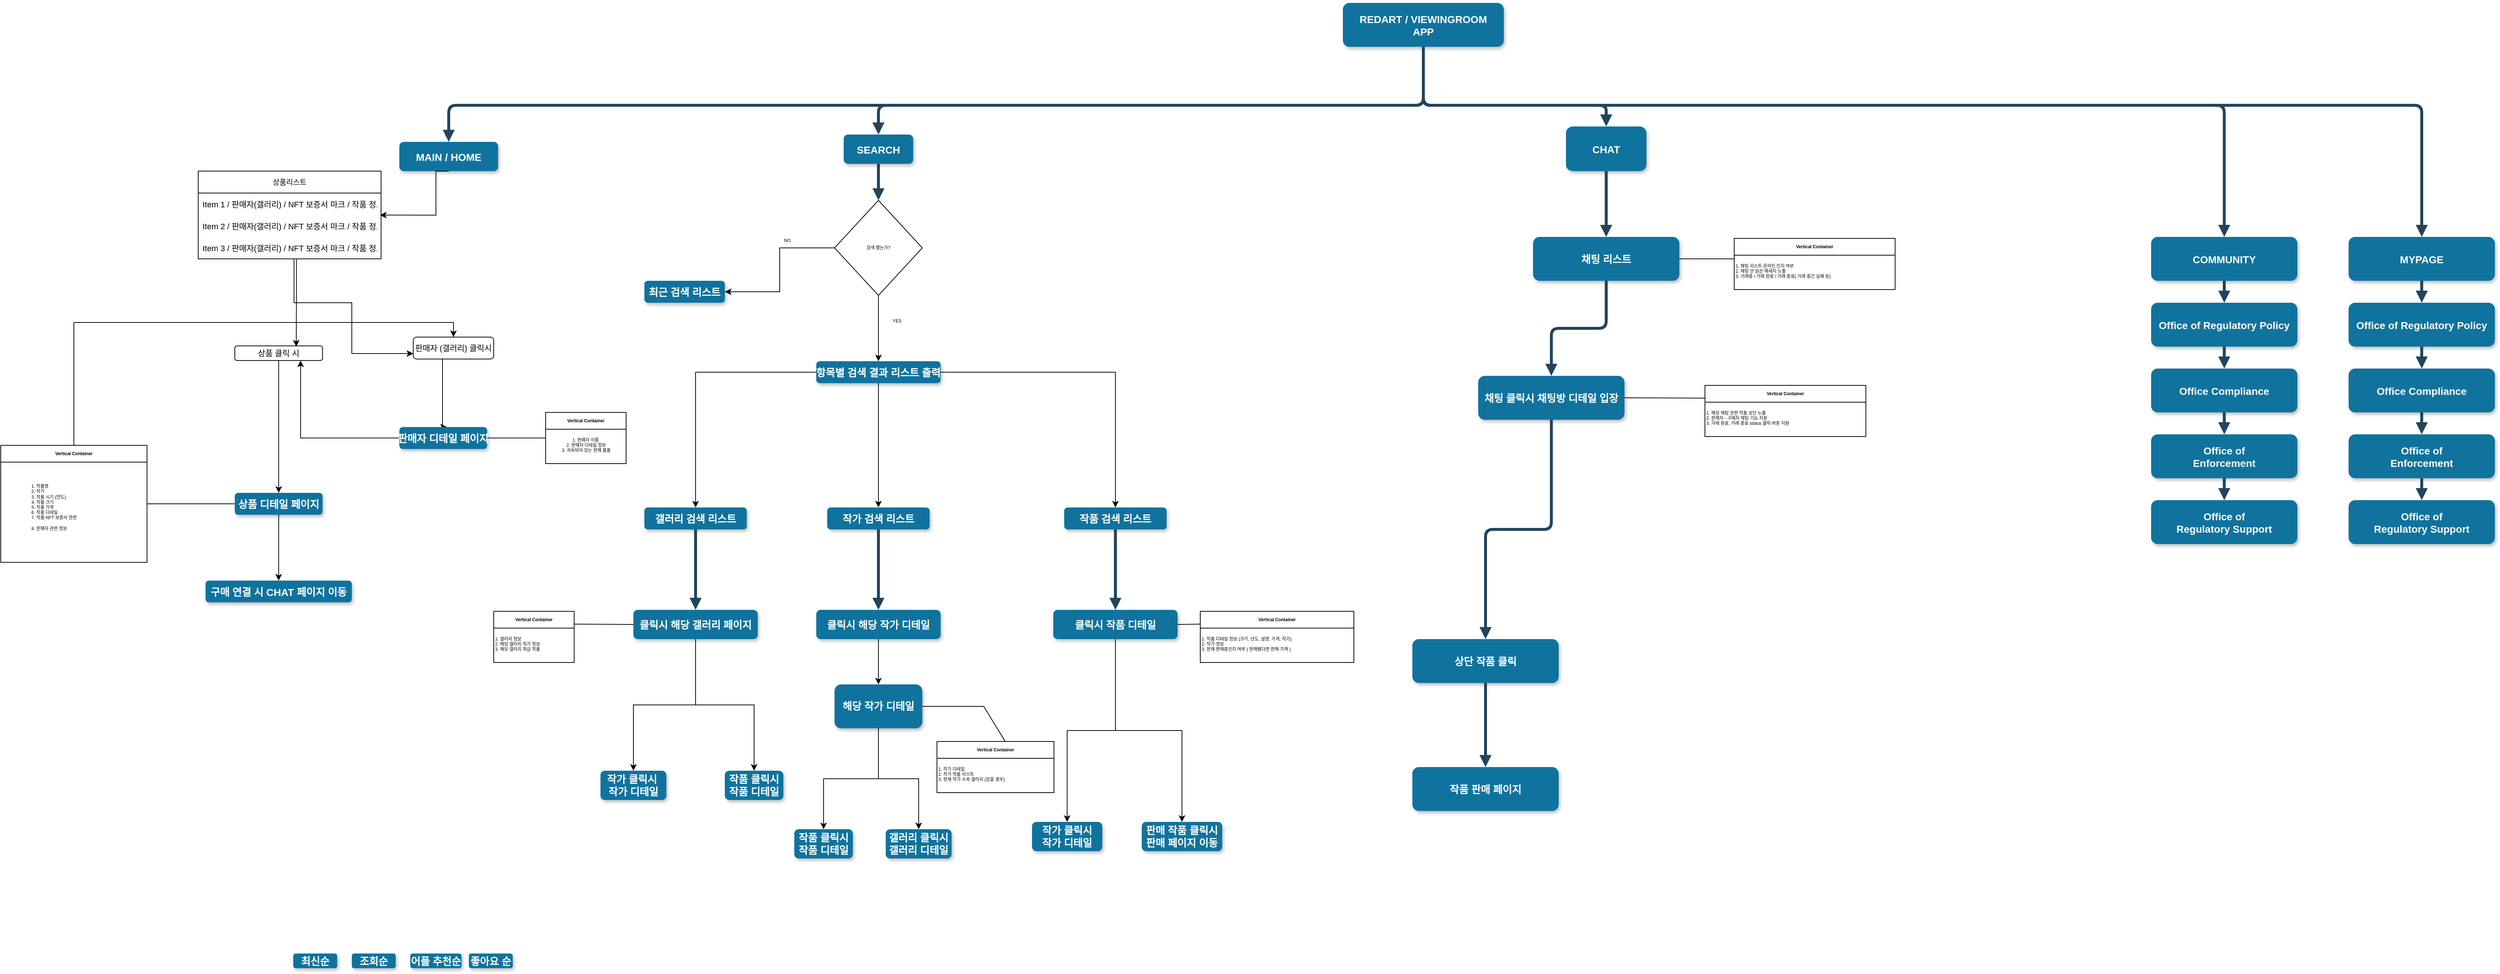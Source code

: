 <mxfile version="16.2.6" type="github">
  <diagram name="Page-1" id="97916047-d0de-89f5-080d-49f4d83e522f">
    <mxGraphModel dx="2937.5" dy="843" grid="1" gridSize="10" guides="1" tooltips="1" connect="1" arrows="1" fold="1" page="1" pageScale="1.5" pageWidth="1169" pageHeight="827" background="none" math="0" shadow="0">
      <root>
        <mxCell id="0" />
        <mxCell id="1" parent="0" />
        <mxCell id="3" value="REDART / VIEWINGROOM&#xa;APP" style="rounded=1;fillColor=#10739E;strokeColor=none;shadow=1;gradientColor=none;fontStyle=1;fontColor=#FFFFFF;fontSize=14;" parent="1" vertex="1">
          <mxGeometry x="805" y="30" width="220" height="60" as="geometry" />
        </mxCell>
        <mxCell id="8" value="MAIN / HOME" style="rounded=1;fillColor=#10739E;strokeColor=none;shadow=1;gradientColor=none;fontStyle=1;fontColor=#FFFFFF;fontSize=14;" parent="1" vertex="1">
          <mxGeometry x="-485" y="220" width="135" height="40" as="geometry" />
        </mxCell>
        <mxCell id="2zvDSiaRfBO-3n8Pwa8q-91" style="edgeStyle=orthogonalEdgeStyle;rounded=0;orthogonalLoop=1;jettySize=auto;html=1;fontSize=11;exitX=0.537;exitY=1.025;exitDx=0;exitDy=0;exitPerimeter=0;entryX=0.7;entryY=0.05;entryDx=0;entryDy=0;entryPerimeter=0;" edge="1" parent="1" source="2zvDSiaRfBO-3n8Pwa8q-101" target="2zvDSiaRfBO-3n8Pwa8q-88">
          <mxGeometry relative="1" as="geometry">
            <mxPoint x="-626" y="450" as="targetPoint" />
          </mxGeometry>
        </mxCell>
        <mxCell id="2zvDSiaRfBO-3n8Pwa8q-93" style="edgeStyle=orthogonalEdgeStyle;rounded=0;orthogonalLoop=1;jettySize=auto;html=1;fontSize=11;exitX=0.524;exitY=1.025;exitDx=0;exitDy=0;exitPerimeter=0;entryX=0;entryY=0.75;entryDx=0;entryDy=0;" edge="1" parent="1" source="2zvDSiaRfBO-3n8Pwa8q-101" target="2zvDSiaRfBO-3n8Pwa8q-89">
          <mxGeometry relative="1" as="geometry">
            <mxPoint x="-549.95" y="387.12" as="sourcePoint" />
            <mxPoint x="-485" y="510" as="targetPoint" />
            <Array as="points">
              <mxPoint x="-629" y="440" />
              <mxPoint x="-550" y="440" />
              <mxPoint x="-550" y="510" />
            </Array>
          </mxGeometry>
        </mxCell>
        <mxCell id="2zvDSiaRfBO-3n8Pwa8q-102" style="edgeStyle=orthogonalEdgeStyle;rounded=0;orthogonalLoop=1;jettySize=auto;html=1;exitX=0.5;exitY=1;exitDx=0;exitDy=0;entryX=0.994;entryY=0.006;entryDx=0;entryDy=0;fontSize=6;entryPerimeter=0;" edge="1" parent="1" source="8" target="2zvDSiaRfBO-3n8Pwa8q-100">
          <mxGeometry relative="1" as="geometry">
            <mxPoint x="-390.0" y="315" as="sourcePoint" />
            <Array as="points">
              <mxPoint x="-435" y="320" />
            </Array>
          </mxGeometry>
        </mxCell>
        <mxCell id="10" value="최신순" style="rounded=1;fillColor=#10739E;strokeColor=none;shadow=1;gradientColor=none;fontStyle=1;fontColor=#FFFFFF;fontSize=14;" parent="1" vertex="1">
          <mxGeometry x="-630" y="1330" width="60" height="20" as="geometry" />
        </mxCell>
        <mxCell id="2zvDSiaRfBO-3n8Pwa8q-83" value="" style="edgeStyle=orthogonalEdgeStyle;rounded=0;orthogonalLoop=1;jettySize=auto;html=1;" edge="1" parent="1" source="11">
          <mxGeometry relative="1" as="geometry">
            <mxPoint x="-650" y="820" as="targetPoint" />
          </mxGeometry>
        </mxCell>
        <mxCell id="11" value="상품 디테일 페이지" style="rounded=1;fillColor=#10739E;strokeColor=none;shadow=1;gradientColor=none;fontStyle=1;fontColor=#FFFFFF;fontSize=14;" parent="1" vertex="1">
          <mxGeometry x="-710" y="700" width="120" height="30" as="geometry" />
        </mxCell>
        <mxCell id="12" value="구매 연결 시 CHAT 페이지 이동" style="rounded=1;fillColor=#10739E;strokeColor=none;shadow=1;gradientColor=none;fontStyle=1;fontColor=#FFFFFF;fontSize=14;" parent="1" vertex="1">
          <mxGeometry x="-750" y="820" width="200" height="29.75" as="geometry" />
        </mxCell>
        <mxCell id="13" value="SEARCH" style="rounded=1;fillColor=#10739E;strokeColor=none;shadow=1;gradientColor=none;fontStyle=1;fontColor=#FFFFFF;fontSize=14;" parent="1" vertex="1">
          <mxGeometry x="122.5" y="210" width="95" height="40" as="geometry" />
        </mxCell>
        <mxCell id="2zvDSiaRfBO-3n8Pwa8q-134" style="edgeStyle=orthogonalEdgeStyle;rounded=0;orthogonalLoop=1;jettySize=auto;html=1;entryX=0.5;entryY=0;entryDx=0;entryDy=0;fontSize=6;" edge="1" parent="1" source="14" target="15">
          <mxGeometry relative="1" as="geometry" />
        </mxCell>
        <mxCell id="2zvDSiaRfBO-3n8Pwa8q-135" style="edgeStyle=orthogonalEdgeStyle;rounded=0;orthogonalLoop=1;jettySize=auto;html=1;fontSize=6;" edge="1" parent="1" source="14" target="2zvDSiaRfBO-3n8Pwa8q-128">
          <mxGeometry relative="1" as="geometry" />
        </mxCell>
        <mxCell id="2zvDSiaRfBO-3n8Pwa8q-136" style="edgeStyle=orthogonalEdgeStyle;rounded=0;orthogonalLoop=1;jettySize=auto;html=1;fontSize=6;" edge="1" parent="1" source="14" target="2zvDSiaRfBO-3n8Pwa8q-131">
          <mxGeometry relative="1" as="geometry" />
        </mxCell>
        <mxCell id="14" value="항목별 검색 결과 리스트 출력" style="rounded=1;fillColor=#10739E;strokeColor=none;shadow=1;gradientColor=none;fontStyle=1;fontColor=#FFFFFF;fontSize=14;" parent="1" vertex="1">
          <mxGeometry x="85" y="520" width="170" height="30" as="geometry" />
        </mxCell>
        <mxCell id="15" value="갤러리 검색 리스트" style="rounded=1;fillColor=#10739E;strokeColor=none;shadow=1;gradientColor=none;fontStyle=1;fontColor=#FFFFFF;fontSize=14;" parent="1" vertex="1">
          <mxGeometry x="-150" y="720" width="140" height="30" as="geometry" />
        </mxCell>
        <mxCell id="2zvDSiaRfBO-3n8Pwa8q-148" value="" style="edgeStyle=orthogonalEdgeStyle;rounded=0;orthogonalLoop=1;jettySize=auto;html=1;fontSize=6;" edge="1" parent="1" source="16" target="2zvDSiaRfBO-3n8Pwa8q-147">
          <mxGeometry relative="1" as="geometry" />
        </mxCell>
        <mxCell id="2zvDSiaRfBO-3n8Pwa8q-150" value="" style="edgeStyle=orthogonalEdgeStyle;rounded=0;orthogonalLoop=1;jettySize=auto;html=1;fontSize=6;" edge="1" parent="1" source="16" target="2zvDSiaRfBO-3n8Pwa8q-149">
          <mxGeometry relative="1" as="geometry" />
        </mxCell>
        <mxCell id="16" value="클릭시 해당 갤러리 페이지" style="rounded=1;fillColor=#10739E;strokeColor=none;shadow=1;gradientColor=none;fontStyle=1;fontColor=#FFFFFF;fontSize=14;" parent="1" vertex="1">
          <mxGeometry x="-165" y="860" width="170" height="40" as="geometry" />
        </mxCell>
        <mxCell id="18" value="CHAT" style="rounded=1;fillColor=#10739E;strokeColor=none;shadow=1;gradientColor=none;fontStyle=1;fontColor=#FFFFFF;fontSize=14;" parent="1" vertex="1">
          <mxGeometry x="1110" y="199" width="110" height="61" as="geometry" />
        </mxCell>
        <mxCell id="19" value="채팅 리스트" style="rounded=1;fillColor=#10739E;strokeColor=none;shadow=1;gradientColor=none;fontStyle=1;fontColor=#FFFFFF;fontSize=14;" parent="1" vertex="1">
          <mxGeometry x="1065" y="350" width="200" height="60" as="geometry" />
        </mxCell>
        <mxCell id="20" value="채팅 클릭시 채팅방 디테일 입장" style="rounded=1;fillColor=#10739E;strokeColor=none;shadow=1;gradientColor=none;fontStyle=1;fontColor=#FFFFFF;fontSize=14;" parent="1" vertex="1">
          <mxGeometry x="990" y="540" width="200" height="60" as="geometry" />
        </mxCell>
        <mxCell id="21" value="상단 작품 클릭" style="rounded=1;fillColor=#10739E;strokeColor=none;shadow=1;gradientColor=none;fontStyle=1;fontColor=#FFFFFF;fontSize=14;" parent="1" vertex="1">
          <mxGeometry x="900" y="900" width="200" height="60" as="geometry" />
        </mxCell>
        <mxCell id="22" value="작품 판매 페이지" style="rounded=1;fillColor=#10739E;strokeColor=none;shadow=1;gradientColor=none;fontStyle=1;fontColor=#FFFFFF;fontSize=14;" parent="1" vertex="1">
          <mxGeometry x="900" y="1075" width="200" height="60" as="geometry" />
        </mxCell>
        <mxCell id="23" value="COMMUNITY" style="rounded=1;fillColor=#10739E;strokeColor=none;shadow=1;gradientColor=none;fontStyle=1;fontColor=#FFFFFF;fontSize=14;" parent="1" vertex="1">
          <mxGeometry x="1910" y="350" width="200" height="60" as="geometry" />
        </mxCell>
        <mxCell id="24" value="Office of Regulatory Policy" style="rounded=1;fillColor=#10739E;strokeColor=none;shadow=1;gradientColor=none;fontStyle=1;fontColor=#FFFFFF;fontSize=14;" parent="1" vertex="1">
          <mxGeometry x="1910" y="440" width="200" height="60" as="geometry" />
        </mxCell>
        <mxCell id="25" value="Office Compliance" style="rounded=1;fillColor=#10739E;strokeColor=none;shadow=1;gradientColor=none;fontStyle=1;fontColor=#FFFFFF;fontSize=14;" parent="1" vertex="1">
          <mxGeometry x="1910" y="530" width="200" height="60" as="geometry" />
        </mxCell>
        <mxCell id="26" value="Office of &#xa;Enforcement" style="rounded=1;fillColor=#10739E;strokeColor=none;shadow=1;gradientColor=none;fontStyle=1;fontColor=#FFFFFF;fontSize=14;" parent="1" vertex="1">
          <mxGeometry x="1910" y="620" width="200" height="60" as="geometry" />
        </mxCell>
        <mxCell id="27" value="Office of&#xa; Regulatory Support" style="rounded=1;fillColor=#10739E;strokeColor=none;shadow=1;gradientColor=none;fontStyle=1;fontColor=#FFFFFF;fontSize=14;" parent="1" vertex="1">
          <mxGeometry x="1910" y="710" width="200" height="60" as="geometry" />
        </mxCell>
        <mxCell id="34" value="" style="edgeStyle=elbowEdgeStyle;elbow=vertical;strokeWidth=4;endArrow=block;endFill=1;fontStyle=1;strokeColor=#23445D;" parent="1" source="3" target="8" edge="1">
          <mxGeometry x="170" y="65.5" width="100" height="100" as="geometry">
            <mxPoint x="170" y="165.5" as="sourcePoint" />
            <mxPoint x="270" y="65.5" as="targetPoint" />
            <Array as="points">
              <mxPoint x="668" y="170" />
              <mxPoint x="668" y="180" />
              <mxPoint x="700" y="455.5" />
            </Array>
          </mxGeometry>
        </mxCell>
        <mxCell id="37" value="" style="edgeStyle=elbowEdgeStyle;elbow=vertical;strokeWidth=4;endArrow=block;endFill=1;fontStyle=1;strokeColor=#23445D;" parent="1" source="3" target="23" edge="1">
          <mxGeometry x="170" y="65.5" width="100" height="100" as="geometry">
            <mxPoint x="170" y="165.5" as="sourcePoint" />
            <mxPoint x="270" y="65.5" as="targetPoint" />
            <Array as="points">
              <mxPoint x="1198" y="170" />
              <mxPoint x="1120" y="455.5" />
            </Array>
          </mxGeometry>
        </mxCell>
        <mxCell id="42" value="" style="edgeStyle=elbowEdgeStyle;elbow=vertical;strokeWidth=4;endArrow=block;endFill=1;fontStyle=1;strokeColor=#23445D;" parent="1" source="13" edge="1">
          <mxGeometry x="-420" y="-240" width="100" height="100" as="geometry">
            <mxPoint x="-420" y="-140" as="sourcePoint" />
            <mxPoint x="170" y="300" as="targetPoint" />
          </mxGeometry>
        </mxCell>
        <mxCell id="44" value="" style="edgeStyle=elbowEdgeStyle;elbow=vertical;strokeWidth=4;endArrow=block;endFill=1;fontStyle=1;strokeColor=#23445D;" parent="1" source="15" target="16" edge="1">
          <mxGeometry x="-520" y="240" width="100" height="100" as="geometry">
            <mxPoint x="-520" y="340" as="sourcePoint" />
            <mxPoint x="-420" y="240" as="targetPoint" />
          </mxGeometry>
        </mxCell>
        <mxCell id="46" value="" style="edgeStyle=elbowEdgeStyle;elbow=vertical;strokeWidth=4;endArrow=block;endFill=1;fontStyle=1;strokeColor=#23445D;" parent="1" source="18" target="19" edge="1">
          <mxGeometry x="340" y="49" width="100" height="100" as="geometry">
            <mxPoint x="340" y="149" as="sourcePoint" />
            <mxPoint x="440" y="49" as="targetPoint" />
          </mxGeometry>
        </mxCell>
        <mxCell id="47" value="" style="edgeStyle=elbowEdgeStyle;elbow=vertical;strokeWidth=4;endArrow=block;endFill=1;fontStyle=1;strokeColor=#23445D;" parent="1" source="19" target="20" edge="1">
          <mxGeometry x="340" y="59" width="100" height="100" as="geometry">
            <mxPoint x="340" y="159" as="sourcePoint" />
            <mxPoint x="440" y="59" as="targetPoint" />
          </mxGeometry>
        </mxCell>
        <mxCell id="48" value="" style="edgeStyle=elbowEdgeStyle;elbow=vertical;strokeWidth=4;endArrow=block;endFill=1;fontStyle=1;strokeColor=#23445D;" parent="1" source="20" target="21" edge="1">
          <mxGeometry x="340" y="69" width="100" height="100" as="geometry">
            <mxPoint x="340" y="169" as="sourcePoint" />
            <mxPoint x="440" y="69" as="targetPoint" />
          </mxGeometry>
        </mxCell>
        <mxCell id="49" value="" style="edgeStyle=elbowEdgeStyle;elbow=vertical;strokeWidth=4;endArrow=block;endFill=1;fontStyle=1;strokeColor=#23445D;" parent="1" source="21" target="22" edge="1">
          <mxGeometry x="330" y="274" width="100" height="100" as="geometry">
            <mxPoint x="330" y="374" as="sourcePoint" />
            <mxPoint x="430" y="274" as="targetPoint" />
          </mxGeometry>
        </mxCell>
        <mxCell id="50" value="" style="edgeStyle=elbowEdgeStyle;elbow=vertical;strokeWidth=4;endArrow=block;endFill=1;fontStyle=1;strokeColor=#23445D;" parent="1" source="23" target="24" edge="1">
          <mxGeometry x="890" y="-100" width="100" height="100" as="geometry">
            <mxPoint x="890" as="sourcePoint" />
            <mxPoint x="990" y="-100" as="targetPoint" />
          </mxGeometry>
        </mxCell>
        <mxCell id="51" value="" style="edgeStyle=elbowEdgeStyle;elbow=vertical;strokeWidth=4;endArrow=block;endFill=1;fontStyle=1;strokeColor=#23445D;" parent="1" source="24" target="25" edge="1">
          <mxGeometry x="890" y="-90" width="100" height="100" as="geometry">
            <mxPoint x="890" y="10" as="sourcePoint" />
            <mxPoint x="990" y="-90" as="targetPoint" />
          </mxGeometry>
        </mxCell>
        <mxCell id="52" value="" style="edgeStyle=elbowEdgeStyle;elbow=vertical;strokeWidth=4;endArrow=block;endFill=1;fontStyle=1;strokeColor=#23445D;" parent="1" source="25" target="26" edge="1">
          <mxGeometry x="890" y="-80" width="100" height="100" as="geometry">
            <mxPoint x="890" y="20" as="sourcePoint" />
            <mxPoint x="990" y="-80" as="targetPoint" />
          </mxGeometry>
        </mxCell>
        <mxCell id="53" value="" style="edgeStyle=elbowEdgeStyle;elbow=vertical;strokeWidth=4;endArrow=block;endFill=1;fontStyle=1;strokeColor=#23445D;" parent="1" source="26" target="27" edge="1">
          <mxGeometry x="890" y="-70" width="100" height="100" as="geometry">
            <mxPoint x="890" y="30" as="sourcePoint" />
            <mxPoint x="990" y="-70" as="targetPoint" />
          </mxGeometry>
        </mxCell>
        <mxCell id="54" value="" style="edgeStyle=elbowEdgeStyle;elbow=vertical;strokeWidth=4;endArrow=block;endFill=1;fontStyle=1;strokeColor=#23445D;" parent="1" source="3" target="13" edge="1">
          <mxGeometry x="170" y="65.5" width="100" height="100" as="geometry">
            <mxPoint x="170" y="165.5" as="sourcePoint" />
            <mxPoint x="270" y="65.5" as="targetPoint" />
            <Array as="points">
              <mxPoint x="915" y="170" />
              <mxPoint x="800" y="455.5" />
            </Array>
          </mxGeometry>
        </mxCell>
        <mxCell id="55" value="" style="edgeStyle=elbowEdgeStyle;elbow=vertical;strokeWidth=4;endArrow=block;endFill=1;fontStyle=1;strokeColor=#23445D;entryX=0.5;entryY=0;entryDx=0;entryDy=0;exitX=0.5;exitY=1;exitDx=0;exitDy=0;" parent="1" source="3" target="18" edge="1">
          <mxGeometry x="170" y="65.5" width="100" height="100" as="geometry">
            <mxPoint x="915" y="100" as="sourcePoint" />
            <mxPoint x="270" y="65.5" as="targetPoint" />
            <Array as="points">
              <mxPoint x="880" y="170" />
              <mxPoint x="915" y="170" />
              <mxPoint x="1090" y="455.5" />
            </Array>
          </mxGeometry>
        </mxCell>
        <mxCell id="2zvDSiaRfBO-3n8Pwa8q-55" value="MYPAGE" style="rounded=1;fillColor=#10739E;strokeColor=none;shadow=1;gradientColor=none;fontStyle=1;fontColor=#FFFFFF;fontSize=14;" vertex="1" parent="1">
          <mxGeometry x="2180" y="350" width="200" height="60" as="geometry" />
        </mxCell>
        <mxCell id="2zvDSiaRfBO-3n8Pwa8q-56" value="Office of Regulatory Policy" style="rounded=1;fillColor=#10739E;strokeColor=none;shadow=1;gradientColor=none;fontStyle=1;fontColor=#FFFFFF;fontSize=14;" vertex="1" parent="1">
          <mxGeometry x="2180" y="440" width="200" height="60" as="geometry" />
        </mxCell>
        <mxCell id="2zvDSiaRfBO-3n8Pwa8q-57" value="Office Compliance" style="rounded=1;fillColor=#10739E;strokeColor=none;shadow=1;gradientColor=none;fontStyle=1;fontColor=#FFFFFF;fontSize=14;" vertex="1" parent="1">
          <mxGeometry x="2180" y="530" width="200" height="60" as="geometry" />
        </mxCell>
        <mxCell id="2zvDSiaRfBO-3n8Pwa8q-58" value="Office of &#xa;Enforcement" style="rounded=1;fillColor=#10739E;strokeColor=none;shadow=1;gradientColor=none;fontStyle=1;fontColor=#FFFFFF;fontSize=14;" vertex="1" parent="1">
          <mxGeometry x="2180" y="620" width="200" height="60" as="geometry" />
        </mxCell>
        <mxCell id="2zvDSiaRfBO-3n8Pwa8q-59" value="Office of&#xa; Regulatory Support" style="rounded=1;fillColor=#10739E;strokeColor=none;shadow=1;gradientColor=none;fontStyle=1;fontColor=#FFFFFF;fontSize=14;" vertex="1" parent="1">
          <mxGeometry x="2180" y="710" width="200" height="60" as="geometry" />
        </mxCell>
        <mxCell id="2zvDSiaRfBO-3n8Pwa8q-60" value="" style="edgeStyle=elbowEdgeStyle;elbow=vertical;strokeWidth=4;endArrow=block;endFill=1;fontStyle=1;strokeColor=#23445D;" edge="1" parent="1" source="2zvDSiaRfBO-3n8Pwa8q-55" target="2zvDSiaRfBO-3n8Pwa8q-56">
          <mxGeometry x="1160" y="-100" width="100" height="100" as="geometry">
            <mxPoint x="1160" as="sourcePoint" />
            <mxPoint x="1260" y="-100" as="targetPoint" />
          </mxGeometry>
        </mxCell>
        <mxCell id="2zvDSiaRfBO-3n8Pwa8q-61" value="" style="edgeStyle=elbowEdgeStyle;elbow=vertical;strokeWidth=4;endArrow=block;endFill=1;fontStyle=1;strokeColor=#23445D;" edge="1" parent="1" source="2zvDSiaRfBO-3n8Pwa8q-56" target="2zvDSiaRfBO-3n8Pwa8q-57">
          <mxGeometry x="1160" y="-90" width="100" height="100" as="geometry">
            <mxPoint x="1160" y="10" as="sourcePoint" />
            <mxPoint x="1260" y="-90" as="targetPoint" />
          </mxGeometry>
        </mxCell>
        <mxCell id="2zvDSiaRfBO-3n8Pwa8q-62" value="" style="edgeStyle=elbowEdgeStyle;elbow=vertical;strokeWidth=4;endArrow=block;endFill=1;fontStyle=1;strokeColor=#23445D;" edge="1" parent="1" source="2zvDSiaRfBO-3n8Pwa8q-57" target="2zvDSiaRfBO-3n8Pwa8q-58">
          <mxGeometry x="1160" y="-80" width="100" height="100" as="geometry">
            <mxPoint x="1160" y="20" as="sourcePoint" />
            <mxPoint x="1260" y="-80" as="targetPoint" />
          </mxGeometry>
        </mxCell>
        <mxCell id="2zvDSiaRfBO-3n8Pwa8q-63" value="" style="edgeStyle=elbowEdgeStyle;elbow=vertical;strokeWidth=4;endArrow=block;endFill=1;fontStyle=1;strokeColor=#23445D;" edge="1" parent="1" source="2zvDSiaRfBO-3n8Pwa8q-58" target="2zvDSiaRfBO-3n8Pwa8q-59">
          <mxGeometry x="1160" y="-70" width="100" height="100" as="geometry">
            <mxPoint x="1160" y="30" as="sourcePoint" />
            <mxPoint x="1260" y="-70" as="targetPoint" />
          </mxGeometry>
        </mxCell>
        <mxCell id="2zvDSiaRfBO-3n8Pwa8q-64" value="" style="edgeStyle=elbowEdgeStyle;elbow=vertical;strokeWidth=4;endArrow=block;endFill=1;fontStyle=1;strokeColor=#23445D;entryX=0.5;entryY=0;entryDx=0;entryDy=0;exitX=0.5;exitY=1;exitDx=0;exitDy=0;" edge="1" parent="1" source="3" target="2zvDSiaRfBO-3n8Pwa8q-55">
          <mxGeometry x="445" y="15.5" width="100" height="100" as="geometry">
            <mxPoint x="1190" y="40" as="sourcePoint" />
            <mxPoint x="1595.0" y="140" as="targetPoint" />
            <Array as="points">
              <mxPoint x="1250" y="170" />
              <mxPoint x="1395" y="405.5" />
            </Array>
          </mxGeometry>
        </mxCell>
        <mxCell id="2zvDSiaRfBO-3n8Pwa8q-68" value="조회순" style="rounded=1;fillColor=#10739E;strokeColor=none;shadow=1;gradientColor=none;fontStyle=1;fontColor=#FFFFFF;fontSize=14;" vertex="1" parent="1">
          <mxGeometry x="-550" y="1330" width="60" height="20" as="geometry" />
        </mxCell>
        <mxCell id="2zvDSiaRfBO-3n8Pwa8q-70" value="어플 추천순" style="rounded=1;fillColor=#10739E;strokeColor=none;shadow=1;gradientColor=none;fontStyle=1;fontColor=#FFFFFF;fontSize=14;" vertex="1" parent="1">
          <mxGeometry x="-470" y="1330" width="70" height="20" as="geometry" />
        </mxCell>
        <mxCell id="2zvDSiaRfBO-3n8Pwa8q-71" value="좋아요 순" style="rounded=1;fillColor=#10739E;strokeColor=none;shadow=1;gradientColor=none;fontStyle=1;fontColor=#FFFFFF;fontSize=14;" vertex="1" parent="1">
          <mxGeometry x="-390" y="1330" width="60" height="20" as="geometry" />
        </mxCell>
        <mxCell id="2zvDSiaRfBO-3n8Pwa8q-92" value="" style="edgeStyle=orthogonalEdgeStyle;rounded=0;orthogonalLoop=1;jettySize=auto;html=1;fontSize=11;" edge="1" parent="1" source="2zvDSiaRfBO-3n8Pwa8q-88" target="11">
          <mxGeometry relative="1" as="geometry" />
        </mxCell>
        <mxCell id="2zvDSiaRfBO-3n8Pwa8q-88" value="상품 클릭 시" style="rounded=1;whiteSpace=wrap;html=1;fontSize=11;" vertex="1" parent="1">
          <mxGeometry x="-710" y="499" width="120" height="20" as="geometry" />
        </mxCell>
        <mxCell id="2zvDSiaRfBO-3n8Pwa8q-97" style="edgeStyle=orthogonalEdgeStyle;rounded=0;orthogonalLoop=1;jettySize=auto;html=1;entryX=0.5;entryY=0;entryDx=0;entryDy=0;fontSize=11;" edge="1" parent="1">
          <mxGeometry relative="1" as="geometry">
            <mxPoint x="-405.971" y="517" as="sourcePoint" />
            <mxPoint x="-420.0" y="610" as="targetPoint" />
            <Array as="points">
              <mxPoint x="-426" y="517" />
              <mxPoint x="-426" y="610" />
            </Array>
          </mxGeometry>
        </mxCell>
        <mxCell id="2zvDSiaRfBO-3n8Pwa8q-89" value="판매자 (갤러리) 클릭시" style="rounded=1;whiteSpace=wrap;html=1;fontSize=11;" vertex="1" parent="1">
          <mxGeometry x="-466" y="487" width="110" height="30" as="geometry" />
        </mxCell>
        <mxCell id="2zvDSiaRfBO-3n8Pwa8q-94" value="" style="edgeStyle=orthogonalEdgeStyle;rounded=0;orthogonalLoop=1;jettySize=auto;html=1;entryX=0.75;entryY=1;entryDx=0;entryDy=0;" edge="1" parent="1" source="2zvDSiaRfBO-3n8Pwa8q-95" target="2zvDSiaRfBO-3n8Pwa8q-88">
          <mxGeometry relative="1" as="geometry">
            <mxPoint x="-425" y="730" as="targetPoint" />
          </mxGeometry>
        </mxCell>
        <mxCell id="2zvDSiaRfBO-3n8Pwa8q-95" value="판매자 디테일 페이지" style="rounded=1;fillColor=#10739E;strokeColor=none;shadow=1;gradientColor=none;fontStyle=1;fontColor=#FFFFFF;fontSize=14;" vertex="1" parent="1">
          <mxGeometry x="-485" y="610" width="120" height="30" as="geometry" />
        </mxCell>
        <mxCell id="2zvDSiaRfBO-3n8Pwa8q-98" value="상품리스트" style="swimlane;fontStyle=0;childLayout=stackLayout;horizontal=1;startSize=30;horizontalStack=0;resizeParent=1;resizeParentMax=0;resizeLast=0;collapsible=1;marginBottom=0;fontSize=10;" vertex="1" parent="1">
          <mxGeometry x="-760" y="260" width="250" height="120" as="geometry" />
        </mxCell>
        <mxCell id="2zvDSiaRfBO-3n8Pwa8q-99" value="Item 1 / 판매자(갤러리) / NFT 보증서 마크 / 작품 정보" style="text;strokeColor=none;fillColor=none;align=left;verticalAlign=middle;spacingLeft=4;spacingRight=4;overflow=hidden;points=[[0,0.5],[1,0.5]];portConstraint=eastwest;rotatable=0;fontSize=11;" vertex="1" parent="2zvDSiaRfBO-3n8Pwa8q-98">
          <mxGeometry y="30" width="250" height="30" as="geometry" />
        </mxCell>
        <mxCell id="2zvDSiaRfBO-3n8Pwa8q-100" value="Item 2 / 판매자(갤러리) / NFT 보증서 마크 / 작품 정보" style="text;strokeColor=none;fillColor=none;align=left;verticalAlign=middle;spacingLeft=4;spacingRight=4;overflow=hidden;points=[[0,0.5],[1,0.5]];portConstraint=eastwest;rotatable=0;fontSize=11;" vertex="1" parent="2zvDSiaRfBO-3n8Pwa8q-98">
          <mxGeometry y="60" width="250" height="30" as="geometry" />
        </mxCell>
        <mxCell id="2zvDSiaRfBO-3n8Pwa8q-101" value="Item 3 / 판매자(갤러리) / NFT 보증서 마크 / 작품 정보" style="text;strokeColor=none;fillColor=none;align=left;verticalAlign=middle;spacingLeft=4;spacingRight=4;overflow=hidden;points=[[0,0.5],[1,0.5]];portConstraint=eastwest;rotatable=0;fontSize=11;" vertex="1" parent="2zvDSiaRfBO-3n8Pwa8q-98">
          <mxGeometry y="90" width="250" height="30" as="geometry" />
        </mxCell>
        <mxCell id="2zvDSiaRfBO-3n8Pwa8q-103" value="" style="endArrow=none;html=1;rounded=0;fontSize=6;entryX=1;entryY=0.5;entryDx=0;entryDy=0;exitX=0;exitY=0.5;exitDx=0;exitDy=0;" edge="1" parent="1" source="2zvDSiaRfBO-3n8Pwa8q-104" target="2zvDSiaRfBO-3n8Pwa8q-95">
          <mxGeometry width="50" height="50" relative="1" as="geometry">
            <mxPoint x="-275" y="625" as="sourcePoint" />
            <mxPoint x="-395" y="650" as="targetPoint" />
          </mxGeometry>
        </mxCell>
        <mxCell id="2zvDSiaRfBO-3n8Pwa8q-104" value="Vertical Container" style="swimlane;fontSize=6;" vertex="1" parent="1">
          <mxGeometry x="-285" y="590" width="110" height="70" as="geometry" />
        </mxCell>
        <mxCell id="2zvDSiaRfBO-3n8Pwa8q-105" value="1. 판매자 이름&amp;nbsp;&lt;br&gt;2. 판매자 디테일 정보&lt;br&gt;3. 귀속되어 있는 판매 물품" style="text;html=1;align=center;verticalAlign=middle;resizable=0;points=[];autosize=1;strokeColor=none;fillColor=none;fontSize=6;" vertex="1" parent="2zvDSiaRfBO-3n8Pwa8q-104">
          <mxGeometry x="-5" y="30" width="120" height="30" as="geometry" />
        </mxCell>
        <mxCell id="2zvDSiaRfBO-3n8Pwa8q-111" style="edgeStyle=orthogonalEdgeStyle;rounded=0;orthogonalLoop=1;jettySize=auto;html=1;entryX=0.5;entryY=0;entryDx=0;entryDy=0;fontSize=6;" edge="1" parent="1" source="2zvDSiaRfBO-3n8Pwa8q-106" target="2zvDSiaRfBO-3n8Pwa8q-89">
          <mxGeometry relative="1" as="geometry">
            <Array as="points">
              <mxPoint x="-930" y="467" />
              <mxPoint x="-411" y="467" />
            </Array>
          </mxGeometry>
        </mxCell>
        <mxCell id="2zvDSiaRfBO-3n8Pwa8q-106" value="Vertical Container" style="swimlane;fontSize=6;" vertex="1" parent="1">
          <mxGeometry x="-1030" y="635" width="200" height="160" as="geometry" />
        </mxCell>
        <mxCell id="2zvDSiaRfBO-3n8Pwa8q-107" value="1. 작품명&lt;br&gt;2. 작가&lt;br&gt;3. 작품 시기 (연도)&lt;br&gt;4. 작품 크기&lt;br&gt;5. 작품 가격&lt;br&gt;6. 작품 디테일&lt;br&gt;7. 작품 NFT 보증서 관련&lt;br&gt;&lt;br&gt;8. 판매자 관련 정보&amp;nbsp;" style="text;html=1;align=left;verticalAlign=middle;resizable=0;points=[];autosize=1;strokeColor=none;fillColor=none;fontSize=6;" vertex="1" parent="2zvDSiaRfBO-3n8Pwa8q-106">
          <mxGeometry x="40" y="50" width="110" height="70" as="geometry" />
        </mxCell>
        <mxCell id="2zvDSiaRfBO-3n8Pwa8q-109" value="" style="endArrow=none;html=1;rounded=0;fontSize=6;entryX=0;entryY=0.5;entryDx=0;entryDy=0;exitX=1;exitY=0.5;exitDx=0;exitDy=0;" edge="1" parent="1" source="2zvDSiaRfBO-3n8Pwa8q-106" target="11">
          <mxGeometry width="50" height="50" relative="1" as="geometry">
            <mxPoint x="-800" y="740" as="sourcePoint" />
            <mxPoint x="-750" y="690" as="targetPoint" />
          </mxGeometry>
        </mxCell>
        <mxCell id="2zvDSiaRfBO-3n8Pwa8q-114" style="edgeStyle=orthogonalEdgeStyle;rounded=0;orthogonalLoop=1;jettySize=auto;html=1;fontSize=6;" edge="1" parent="1" source="2zvDSiaRfBO-3n8Pwa8q-113" target="2zvDSiaRfBO-3n8Pwa8q-115">
          <mxGeometry relative="1" as="geometry">
            <mxPoint x="-20" y="480" as="targetPoint" />
          </mxGeometry>
        </mxCell>
        <mxCell id="2zvDSiaRfBO-3n8Pwa8q-116" style="edgeStyle=orthogonalEdgeStyle;rounded=0;orthogonalLoop=1;jettySize=auto;html=1;entryX=0.5;entryY=0;entryDx=0;entryDy=0;fontSize=6;" edge="1" parent="1" source="2zvDSiaRfBO-3n8Pwa8q-113" target="14">
          <mxGeometry relative="1" as="geometry" />
        </mxCell>
        <mxCell id="2zvDSiaRfBO-3n8Pwa8q-113" value="검색 했는가?" style="rhombus;whiteSpace=wrap;html=1;fontSize=6;" vertex="1" parent="1">
          <mxGeometry x="110" y="300" width="120" height="130" as="geometry" />
        </mxCell>
        <mxCell id="2zvDSiaRfBO-3n8Pwa8q-115" value="최근 검색 리스트" style="rounded=1;fillColor=#10739E;strokeColor=none;shadow=1;gradientColor=none;fontStyle=1;fontColor=#FFFFFF;fontSize=14;" vertex="1" parent="1">
          <mxGeometry x="-150" y="410" width="110" height="30" as="geometry" />
        </mxCell>
        <mxCell id="2zvDSiaRfBO-3n8Pwa8q-117" value="NO" style="text;html=1;align=center;verticalAlign=middle;resizable=0;points=[];autosize=1;strokeColor=none;fillColor=none;fontSize=6;" vertex="1" parent="1">
          <mxGeometry x="30" y="350" width="30" height="10" as="geometry" />
        </mxCell>
        <mxCell id="2zvDSiaRfBO-3n8Pwa8q-118" value="YES&lt;br&gt;" style="text;html=1;align=center;verticalAlign=middle;resizable=0;points=[];autosize=1;strokeColor=none;fillColor=none;fontSize=6;" vertex="1" parent="1">
          <mxGeometry x="175" y="460" width="40" height="10" as="geometry" />
        </mxCell>
        <mxCell id="2zvDSiaRfBO-3n8Pwa8q-128" value="작가 검색 리스트" style="rounded=1;fillColor=#10739E;strokeColor=none;shadow=1;gradientColor=none;fontStyle=1;fontColor=#FFFFFF;fontSize=14;" vertex="1" parent="1">
          <mxGeometry x="100" y="720" width="140" height="30" as="geometry" />
        </mxCell>
        <mxCell id="2zvDSiaRfBO-3n8Pwa8q-138" value="" style="edgeStyle=orthogonalEdgeStyle;rounded=0;orthogonalLoop=1;jettySize=auto;html=1;fontSize=6;" edge="1" parent="1" source="2zvDSiaRfBO-3n8Pwa8q-129" target="2zvDSiaRfBO-3n8Pwa8q-137">
          <mxGeometry relative="1" as="geometry" />
        </mxCell>
        <mxCell id="2zvDSiaRfBO-3n8Pwa8q-129" value="클릭시 해당 작가 디테일" style="rounded=1;fillColor=#10739E;strokeColor=none;shadow=1;gradientColor=none;fontStyle=1;fontColor=#FFFFFF;fontSize=14;" vertex="1" parent="1">
          <mxGeometry x="85" y="860" width="170" height="40" as="geometry" />
        </mxCell>
        <mxCell id="2zvDSiaRfBO-3n8Pwa8q-130" value="" style="edgeStyle=elbowEdgeStyle;elbow=vertical;strokeWidth=4;endArrow=block;endFill=1;fontStyle=1;strokeColor=#23445D;" edge="1" parent="1" source="2zvDSiaRfBO-3n8Pwa8q-128" target="2zvDSiaRfBO-3n8Pwa8q-129">
          <mxGeometry x="-270" y="240" width="100" height="100" as="geometry">
            <mxPoint x="-270" y="340" as="sourcePoint" />
            <mxPoint x="-170" y="240" as="targetPoint" />
          </mxGeometry>
        </mxCell>
        <mxCell id="2zvDSiaRfBO-3n8Pwa8q-131" value="작품 검색 리스트" style="rounded=1;fillColor=#10739E;strokeColor=none;shadow=1;gradientColor=none;fontStyle=1;fontColor=#FFFFFF;fontSize=14;" vertex="1" parent="1">
          <mxGeometry x="424" y="720" width="140" height="30" as="geometry" />
        </mxCell>
        <mxCell id="2zvDSiaRfBO-3n8Pwa8q-161" value="" style="edgeStyle=orthogonalEdgeStyle;rounded=0;orthogonalLoop=1;jettySize=auto;html=1;fontSize=6;" edge="1" parent="1" source="2zvDSiaRfBO-3n8Pwa8q-132" target="2zvDSiaRfBO-3n8Pwa8q-160">
          <mxGeometry relative="1" as="geometry" />
        </mxCell>
        <mxCell id="2zvDSiaRfBO-3n8Pwa8q-163" value="" style="edgeStyle=orthogonalEdgeStyle;rounded=0;orthogonalLoop=1;jettySize=auto;html=1;fontSize=6;" edge="1" parent="1" source="2zvDSiaRfBO-3n8Pwa8q-132" target="2zvDSiaRfBO-3n8Pwa8q-162">
          <mxGeometry relative="1" as="geometry" />
        </mxCell>
        <mxCell id="2zvDSiaRfBO-3n8Pwa8q-132" value="클릭시 작품 디테일" style="rounded=1;fillColor=#10739E;strokeColor=none;shadow=1;gradientColor=none;fontStyle=1;fontColor=#FFFFFF;fontSize=14;" vertex="1" parent="1">
          <mxGeometry x="409" y="860" width="170" height="40" as="geometry" />
        </mxCell>
        <mxCell id="2zvDSiaRfBO-3n8Pwa8q-133" value="" style="edgeStyle=elbowEdgeStyle;elbow=vertical;strokeWidth=4;endArrow=block;endFill=1;fontStyle=1;strokeColor=#23445D;" edge="1" parent="1" source="2zvDSiaRfBO-3n8Pwa8q-131" target="2zvDSiaRfBO-3n8Pwa8q-132">
          <mxGeometry x="54" y="240" width="100" height="100" as="geometry">
            <mxPoint x="54" y="340" as="sourcePoint" />
            <mxPoint x="154" y="240" as="targetPoint" />
          </mxGeometry>
        </mxCell>
        <mxCell id="2zvDSiaRfBO-3n8Pwa8q-140" value="" style="edgeStyle=orthogonalEdgeStyle;rounded=0;orthogonalLoop=1;jettySize=auto;html=1;fontSize=6;" edge="1" parent="1" source="2zvDSiaRfBO-3n8Pwa8q-137" target="2zvDSiaRfBO-3n8Pwa8q-139">
          <mxGeometry relative="1" as="geometry" />
        </mxCell>
        <mxCell id="2zvDSiaRfBO-3n8Pwa8q-156" value="" style="edgeStyle=orthogonalEdgeStyle;rounded=0;orthogonalLoop=1;jettySize=auto;html=1;fontSize=6;" edge="1" parent="1" source="2zvDSiaRfBO-3n8Pwa8q-137" target="2zvDSiaRfBO-3n8Pwa8q-155">
          <mxGeometry relative="1" as="geometry" />
        </mxCell>
        <mxCell id="2zvDSiaRfBO-3n8Pwa8q-137" value="해당 작가 디테일" style="whiteSpace=wrap;html=1;fontSize=14;fillColor=#10739E;strokeColor=none;fontColor=#FFFFFF;rounded=1;shadow=1;gradientColor=none;fontStyle=1;" vertex="1" parent="1">
          <mxGeometry x="110" y="962" width="120" height="60" as="geometry" />
        </mxCell>
        <mxCell id="2zvDSiaRfBO-3n8Pwa8q-139" value="작품 클릭시&lt;br&gt;작품 디테일" style="whiteSpace=wrap;html=1;fontSize=14;fillColor=#10739E;strokeColor=none;fontColor=#FFFFFF;rounded=1;shadow=1;gradientColor=none;fontStyle=1;" vertex="1" parent="1">
          <mxGeometry x="55" y="1160" width="80" height="40" as="geometry" />
        </mxCell>
        <mxCell id="2zvDSiaRfBO-3n8Pwa8q-143" value="Vertical Container" style="swimlane;fontSize=6;" vertex="1" parent="1">
          <mxGeometry x="-356" y="862" width="110" height="70" as="geometry" />
        </mxCell>
        <mxCell id="2zvDSiaRfBO-3n8Pwa8q-144" value="1. 갤러리 정보&lt;br&gt;2. 해당 갤러리 작가 정보&lt;br&gt;3. 해당 갤러리 취급 작품" style="text;html=1;align=left;verticalAlign=middle;resizable=0;points=[];autosize=1;strokeColor=none;fillColor=none;fontSize=6;" vertex="1" parent="2zvDSiaRfBO-3n8Pwa8q-143">
          <mxGeometry y="30" width="110" height="30" as="geometry" />
        </mxCell>
        <mxCell id="2zvDSiaRfBO-3n8Pwa8q-146" value="" style="endArrow=none;html=1;rounded=0;fontSize=6;entryX=0;entryY=0.5;entryDx=0;entryDy=0;exitX=1;exitY=0.25;exitDx=0;exitDy=0;" edge="1" parent="1" source="2zvDSiaRfBO-3n8Pwa8q-143" target="16">
          <mxGeometry width="50" height="50" relative="1" as="geometry">
            <mxPoint x="-230" y="905" as="sourcePoint" />
            <mxPoint x="-180" y="855" as="targetPoint" />
          </mxGeometry>
        </mxCell>
        <mxCell id="2zvDSiaRfBO-3n8Pwa8q-147" value="작가 클릭시&amp;nbsp;&lt;br&gt;작가 디테일" style="whiteSpace=wrap;html=1;fontSize=14;fillColor=#10739E;strokeColor=none;fontColor=#FFFFFF;rounded=1;shadow=1;gradientColor=none;fontStyle=1;" vertex="1" parent="1">
          <mxGeometry x="-210" y="1080" width="90" height="40" as="geometry" />
        </mxCell>
        <mxCell id="2zvDSiaRfBO-3n8Pwa8q-149" value="작품 클릭시&lt;br&gt;작품 디테일" style="whiteSpace=wrap;html=1;fontSize=14;fillColor=#10739E;strokeColor=none;fontColor=#FFFFFF;rounded=1;shadow=1;gradientColor=none;fontStyle=1;" vertex="1" parent="1">
          <mxGeometry x="-40" y="1080" width="80" height="40" as="geometry" />
        </mxCell>
        <mxCell id="2zvDSiaRfBO-3n8Pwa8q-151" value="Vertical Container" style="swimlane;fontSize=6;" vertex="1" parent="1">
          <mxGeometry x="250" y="1040" width="160" height="70" as="geometry" />
        </mxCell>
        <mxCell id="2zvDSiaRfBO-3n8Pwa8q-152" value="1. 작가 디테일&lt;br&gt;2. 작가 작품 리스트&lt;br&gt;3. 현재 작가 소속 갤러리 (있을 경우)" style="text;html=1;align=left;verticalAlign=middle;resizable=0;points=[];autosize=1;strokeColor=none;fillColor=none;fontSize=6;" vertex="1" parent="2zvDSiaRfBO-3n8Pwa8q-151">
          <mxGeometry y="30" width="160" height="30" as="geometry" />
        </mxCell>
        <mxCell id="2zvDSiaRfBO-3n8Pwa8q-153" value="" style="endArrow=none;html=1;rounded=0;fontSize=6;exitX=1;exitY=0.5;exitDx=0;exitDy=0;entryX=0.581;entryY=-0.008;entryDx=0;entryDy=0;entryPerimeter=0;" edge="1" parent="1" source="2zvDSiaRfBO-3n8Pwa8q-137" target="2zvDSiaRfBO-3n8Pwa8q-151">
          <mxGeometry width="50" height="50" relative="1" as="geometry">
            <mxPoint x="255" y="1012" as="sourcePoint" />
            <mxPoint x="305" y="962" as="targetPoint" />
            <Array as="points">
              <mxPoint x="314" y="992" />
            </Array>
          </mxGeometry>
        </mxCell>
        <mxCell id="2zvDSiaRfBO-3n8Pwa8q-155" value="&lt;span&gt;갤러리 클릭시&lt;/span&gt;&lt;br&gt;&lt;span&gt;갤러리 디테일&lt;/span&gt;" style="whiteSpace=wrap;html=1;fontSize=14;fillColor=#10739E;strokeColor=none;fontColor=#FFFFFF;rounded=1;shadow=1;gradientColor=none;fontStyle=1;" vertex="1" parent="1">
          <mxGeometry x="180" y="1160" width="90" height="40" as="geometry" />
        </mxCell>
        <mxCell id="2zvDSiaRfBO-3n8Pwa8q-157" value="Vertical Container" style="swimlane;fontSize=6;" vertex="1" parent="1">
          <mxGeometry x="610" y="862" width="210" height="70" as="geometry" />
        </mxCell>
        <mxCell id="2zvDSiaRfBO-3n8Pwa8q-158" value="1. 작품 디테일 정보 (크기, 년도, 설명, 가격, 작가)&lt;br&gt;2. 작가 정보&lt;br&gt;3. 현재 판매중인지 여부 ( 판매됐다면 판매 가격 )" style="text;html=1;align=left;verticalAlign=middle;resizable=0;points=[];autosize=1;strokeColor=none;fillColor=none;fontSize=6;" vertex="1" parent="2zvDSiaRfBO-3n8Pwa8q-157">
          <mxGeometry y="30" width="210" height="30" as="geometry" />
        </mxCell>
        <mxCell id="2zvDSiaRfBO-3n8Pwa8q-159" value="" style="endArrow=none;html=1;rounded=0;fontSize=6;entryX=0;entryY=0.25;entryDx=0;entryDy=0;exitX=1;exitY=0.5;exitDx=0;exitDy=0;" edge="1" parent="1" source="2zvDSiaRfBO-3n8Pwa8q-132" target="2zvDSiaRfBO-3n8Pwa8q-157">
          <mxGeometry width="50" height="50" relative="1" as="geometry">
            <mxPoint x="510" y="1000" as="sourcePoint" />
            <mxPoint x="560" y="950" as="targetPoint" />
          </mxGeometry>
        </mxCell>
        <mxCell id="2zvDSiaRfBO-3n8Pwa8q-160" value="작가 클릭시&lt;br&gt;작가 디테일" style="whiteSpace=wrap;html=1;fontSize=14;fillColor=#10739E;strokeColor=none;fontColor=#FFFFFF;rounded=1;shadow=1;gradientColor=none;fontStyle=1;" vertex="1" parent="1">
          <mxGeometry x="380" y="1150" width="96" height="40" as="geometry" />
        </mxCell>
        <mxCell id="2zvDSiaRfBO-3n8Pwa8q-162" value="판매 작품 클릭시&lt;br&gt;판매 페이지 이동" style="whiteSpace=wrap;html=1;fontSize=14;fillColor=#10739E;strokeColor=none;fontColor=#FFFFFF;rounded=1;shadow=1;gradientColor=none;fontStyle=1;" vertex="1" parent="1">
          <mxGeometry x="530" y="1150" width="110" height="40" as="geometry" />
        </mxCell>
        <mxCell id="2zvDSiaRfBO-3n8Pwa8q-164" value="Vertical Container" style="swimlane;fontSize=6;" vertex="1" parent="1">
          <mxGeometry x="1340" y="352" width="220" height="70" as="geometry" />
        </mxCell>
        <mxCell id="2zvDSiaRfBO-3n8Pwa8q-165" value="1. 체팅 리스트 온라인 인지 여부&lt;br&gt;2. 채팅 안 읽은 메세지 노출&lt;br&gt;3. 거래중 / 거래 완료 / 거래 종료( 거래 중간 실패 등)" style="text;html=1;align=left;verticalAlign=middle;resizable=0;points=[];autosize=1;strokeColor=none;fillColor=none;fontSize=6;" vertex="1" parent="2zvDSiaRfBO-3n8Pwa8q-164">
          <mxGeometry y="30" width="220" height="30" as="geometry" />
        </mxCell>
        <mxCell id="2zvDSiaRfBO-3n8Pwa8q-166" value="" style="endArrow=none;html=1;rounded=0;fontSize=6;exitX=1;exitY=0.5;exitDx=0;exitDy=0;" edge="1" parent="1" source="19">
          <mxGeometry width="50" height="50" relative="1" as="geometry">
            <mxPoint x="1280" y="405" as="sourcePoint" />
            <mxPoint x="1340" y="380" as="targetPoint" />
          </mxGeometry>
        </mxCell>
        <mxCell id="2zvDSiaRfBO-3n8Pwa8q-167" value="Vertical Container" style="swimlane;fontSize=6;" vertex="1" parent="1">
          <mxGeometry x="1300" y="553" width="220" height="70" as="geometry" />
        </mxCell>
        <mxCell id="2zvDSiaRfBO-3n8Pwa8q-168" value="1. 해당 채팅 관련 작품 상단 노출&lt;br&gt;2. 판매자 - 구매자 채팅 기능 지원&lt;br&gt;3. 거래 완료, 거래 종료 status 클릭 버튼 지원" style="text;html=1;align=left;verticalAlign=middle;resizable=0;points=[];autosize=1;strokeColor=none;fillColor=none;fontSize=6;" vertex="1" parent="2zvDSiaRfBO-3n8Pwa8q-167">
          <mxGeometry y="30" width="200" height="30" as="geometry" />
        </mxCell>
        <mxCell id="2zvDSiaRfBO-3n8Pwa8q-169" value="" style="endArrow=none;html=1;rounded=0;fontSize=6;exitX=1;exitY=0.5;exitDx=0;exitDy=0;entryX=0;entryY=0.25;entryDx=0;entryDy=0;" edge="1" parent="1" source="20" target="2zvDSiaRfBO-3n8Pwa8q-167">
          <mxGeometry width="50" height="50" relative="1" as="geometry">
            <mxPoint x="1215" y="590" as="sourcePoint" />
            <mxPoint x="1265" y="540" as="targetPoint" />
          </mxGeometry>
        </mxCell>
      </root>
    </mxGraphModel>
  </diagram>
</mxfile>
